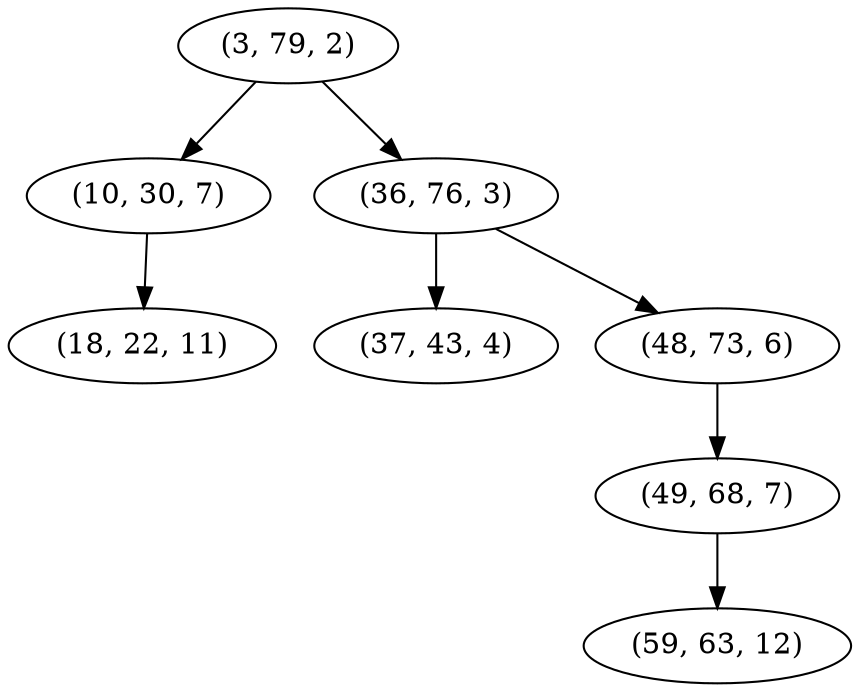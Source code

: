 digraph tree {
    "(3, 79, 2)";
    "(10, 30, 7)";
    "(18, 22, 11)";
    "(36, 76, 3)";
    "(37, 43, 4)";
    "(48, 73, 6)";
    "(49, 68, 7)";
    "(59, 63, 12)";
    "(3, 79, 2)" -> "(10, 30, 7)";
    "(3, 79, 2)" -> "(36, 76, 3)";
    "(10, 30, 7)" -> "(18, 22, 11)";
    "(36, 76, 3)" -> "(37, 43, 4)";
    "(36, 76, 3)" -> "(48, 73, 6)";
    "(48, 73, 6)" -> "(49, 68, 7)";
    "(49, 68, 7)" -> "(59, 63, 12)";
}
